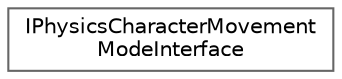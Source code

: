 digraph "Graphical Class Hierarchy"
{
 // INTERACTIVE_SVG=YES
 // LATEX_PDF_SIZE
  bgcolor="transparent";
  edge [fontname=Helvetica,fontsize=10,labelfontname=Helvetica,labelfontsize=10];
  node [fontname=Helvetica,fontsize=10,shape=box,height=0.2,width=0.4];
  rankdir="LR";
  Node0 [id="Node000000",label="IPhysicsCharacterMovement\lModeInterface",height=0.2,width=0.4,color="grey40", fillcolor="white", style="filled",URL="$d2/dbe/classIPhysicsCharacterMovementModeInterface.html",tooltip="UPhysicsCharacterMovementModeInterface: Interface for movement modes that are for physics driven moti..."];
}
